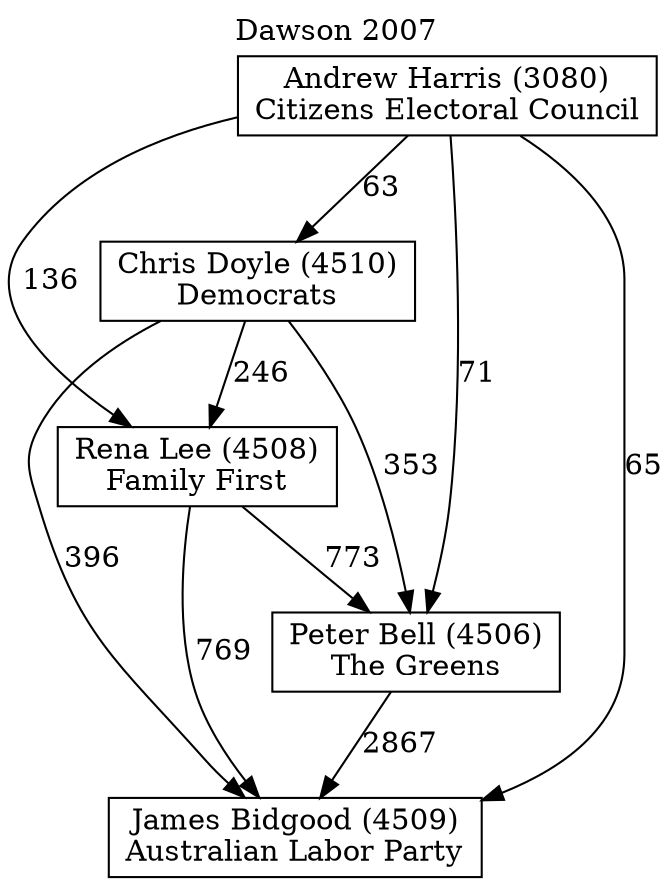 // House preference flow
digraph "James Bidgood (4509)_Dawson_2007" {
	graph [label="Dawson 2007" labelloc=t mclimit=10]
	node [shape=box]
	"James Bidgood (4509)" [label="James Bidgood (4509)
Australian Labor Party"]
	"Peter Bell (4506)" [label="Peter Bell (4506)
The Greens"]
	"Rena Lee (4508)" [label="Rena Lee (4508)
Family First"]
	"Chris Doyle (4510)" [label="Chris Doyle (4510)
Democrats"]
	"Andrew Harris (3080)" [label="Andrew Harris (3080)
Citizens Electoral Council"]
	"Peter Bell (4506)" -> "James Bidgood (4509)" [label=2867]
	"Rena Lee (4508)" -> "Peter Bell (4506)" [label=773]
	"Chris Doyle (4510)" -> "Rena Lee (4508)" [label=246]
	"Andrew Harris (3080)" -> "Chris Doyle (4510)" [label=63]
	"Rena Lee (4508)" -> "James Bidgood (4509)" [label=769]
	"Chris Doyle (4510)" -> "James Bidgood (4509)" [label=396]
	"Andrew Harris (3080)" -> "James Bidgood (4509)" [label=65]
	"Andrew Harris (3080)" -> "Rena Lee (4508)" [label=136]
	"Chris Doyle (4510)" -> "Peter Bell (4506)" [label=353]
	"Andrew Harris (3080)" -> "Peter Bell (4506)" [label=71]
}
